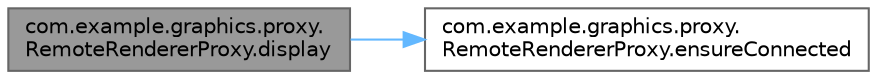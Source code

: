 digraph "com.example.graphics.proxy.RemoteRendererProxy.display"
{
 // LATEX_PDF_SIZE
  bgcolor="transparent";
  edge [fontname=Helvetica,fontsize=10,labelfontname=Helvetica,labelfontsize=10];
  node [fontname=Helvetica,fontsize=10,shape=box,height=0.2,width=0.4];
  rankdir="LR";
  Node1 [id="Node000001",label="com.example.graphics.proxy.\lRemoteRendererProxy.display",height=0.2,width=0.4,color="gray40", fillcolor="grey60", style="filled", fontcolor="black",tooltip=" "];
  Node1 -> Node2 [id="edge1_Node000001_Node000002",color="steelblue1",style="solid",tooltip=" "];
  Node2 [id="Node000002",label="com.example.graphics.proxy.\lRemoteRendererProxy.ensureConnected",height=0.2,width=0.4,color="grey40", fillcolor="white", style="filled",URL="$classcom_1_1example_1_1graphics_1_1proxy_1_1RemoteRendererProxy.html#ab656810c249a131023b2e10385e9ebdc",tooltip=" "];
}
